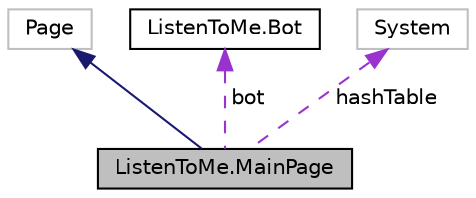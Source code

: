 digraph "ListenToMe.MainPage"
{
  edge [fontname="Helvetica",fontsize="10",labelfontname="Helvetica",labelfontsize="10"];
  node [fontname="Helvetica",fontsize="10",shape=record];
  Node1 [label="ListenToMe.MainPage",height=0.2,width=0.4,color="black", fillcolor="grey75", style="filled", fontcolor="black"];
  Node2 -> Node1 [dir="back",color="midnightblue",fontsize="10",style="solid",fontname="Helvetica"];
  Node2 [label="Page",height=0.2,width=0.4,color="grey75", fillcolor="white", style="filled"];
  Node3 -> Node1 [dir="back",color="darkorchid3",fontsize="10",style="dashed",label=" bot" ,fontname="Helvetica"];
  Node3 [label="ListenToMe.Bot",height=0.2,width=0.4,color="black", fillcolor="white", style="filled",URL="$class_listen_to_me_1_1_bot.html",tooltip="the Bot class establishes connection to LUIS API. It extracts the intent that it recognises behind th..."];
  Node4 -> Node1 [dir="back",color="darkorchid3",fontsize="10",style="dashed",label=" hashTable" ,fontname="Helvetica"];
  Node4 [label="System",height=0.2,width=0.4,color="grey75", fillcolor="white", style="filled"];
}

